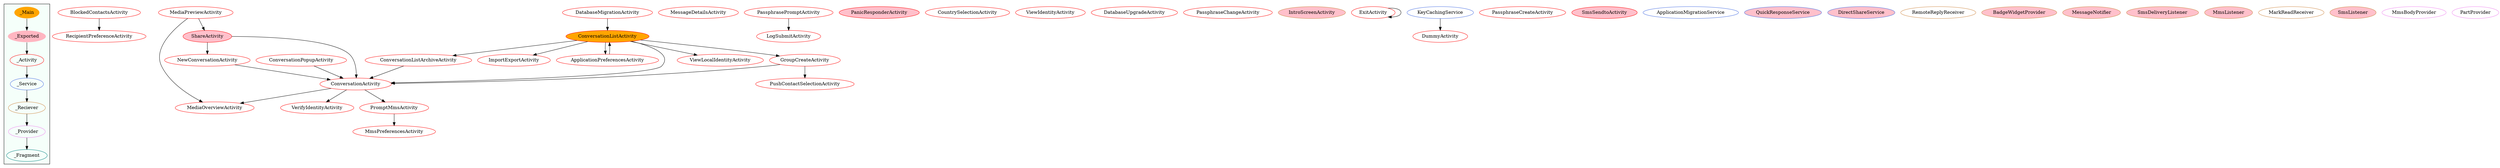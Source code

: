 digraph G {
subgraph cluster_legend{ 
bgcolor=mintcream;
_Activity[color = red];
_Service[color = royalblue];
_Provider[color = violet];
_Reciever[color = peru];
_Fragment[color = teal];
_Main[style=filled, fillcolor=orange, color = mintcream];
_Exported[style=filled, fillcolor=lightpink, color = mintcream];
_Main -> _Exported -> _Activity -> _Service -> _Reciever -> _Provider -> _Fragment; 
}
BlockedContactsActivity[color = red];
PushContactSelectionActivity[color = red];
MessageDetailsActivity[color = red];
ShareActivity[style=filled, fillcolor=pink, color = red];
ConversationPopupActivity[color = red];
LogSubmitActivity[color = red];
ConversationActivity[color = red];
ViewLocalIdentityActivity[color = red];
PanicResponderActivity[style=filled, fillcolor=pink, color = red];
MmsPreferencesActivity[color = red];
ConversationListArchiveActivity[color = red];
MediaPreviewActivity[color = red];
CountrySelectionActivity[color = red];
GroupCreateActivity[color = red];
ImportExportActivity[color = red];
PromptMmsActivity[color = red];
ApplicationPreferencesActivity[color = red];
RecipientPreferenceActivity[color = red];
ViewIdentityActivity[color = red];
MediaOverviewActivity[color = red];
NewConversationActivity[color = red];
DatabaseUpgradeActivity[color = red];
PassphraseChangeActivity[color = red];
VerifyIdentityActivity[color = red];
IntroScreenActivity[color = red];
ExitActivity[color = red];
DummyActivity[color = red];
ConversationListActivity[style=filled, fillcolor=orange, color = red];
PassphraseCreateActivity[color = red];
PassphrasePromptActivity[color = red];
DatabaseMigrationActivity[color = red];
SmsSendtoActivity[style=filled, fillcolor=pink, color = red];
ApplicationMigrationService[color = royalblue];
QuickResponseService[style=filled, fillcolor=pink, color = royalblue];
DirectShareService[style=filled, fillcolor=pink, color = royalblue];
KeyCachingService[color = royalblue];
RemoteReplyReceiver[color = peru];
IntroScreenActivity[style=filled, fillcolor=pink, color = peru];
BadgeWidgetProvider[style=filled, fillcolor=pink, color = peru];
MessageNotifier[style=filled, fillcolor=pink, color = peru];
SmsDeliveryListener[style=filled, fillcolor=pink, color = peru];
MmsListener[style=filled, fillcolor=pink, color = peru];
MarkReadReceiver[color = peru];
MessageNotifier[style=filled, fillcolor=pink, color = peru];
SmsListener[style=filled, fillcolor=pink, color = peru];
MmsBodyProvider[color = violet];
PartProvider[color = violet];
BlockedContactsActivity->RecipientPreferenceActivity;
NewConversationActivity->ConversationActivity;
ShareActivity->ConversationActivity;
ShareActivity->NewConversationActivity;
ConversationPopupActivity->ConversationActivity;
ExitActivity->ExitActivity;
ConversationListActivity->ConversationActivity;
ConversationListActivity->ApplicationPreferencesActivity;
ConversationListActivity->ImportExportActivity;
ConversationListActivity->ViewLocalIdentityActivity;
ConversationListActivity->GroupCreateActivity;
ConversationListActivity->ConversationListArchiveActivity;
ConversationActivity->VerifyIdentityActivity;
ConversationActivity->MediaOverviewActivity;
ConversationActivity->PromptMmsActivity;
ConversationListArchiveActivity->ConversationActivity;
MediaPreviewActivity->MediaOverviewActivity;
MediaPreviewActivity->ShareActivity;
PassphrasePromptActivity->LogSubmitActivity;
GroupCreateActivity->ConversationActivity;
GroupCreateActivity->PushContactSelectionActivity;
DatabaseMigrationActivity->ConversationListActivity;
PromptMmsActivity->MmsPreferencesActivity;
ApplicationPreferencesActivity->ConversationListActivity;
KeyCachingService->DummyActivity;
}
